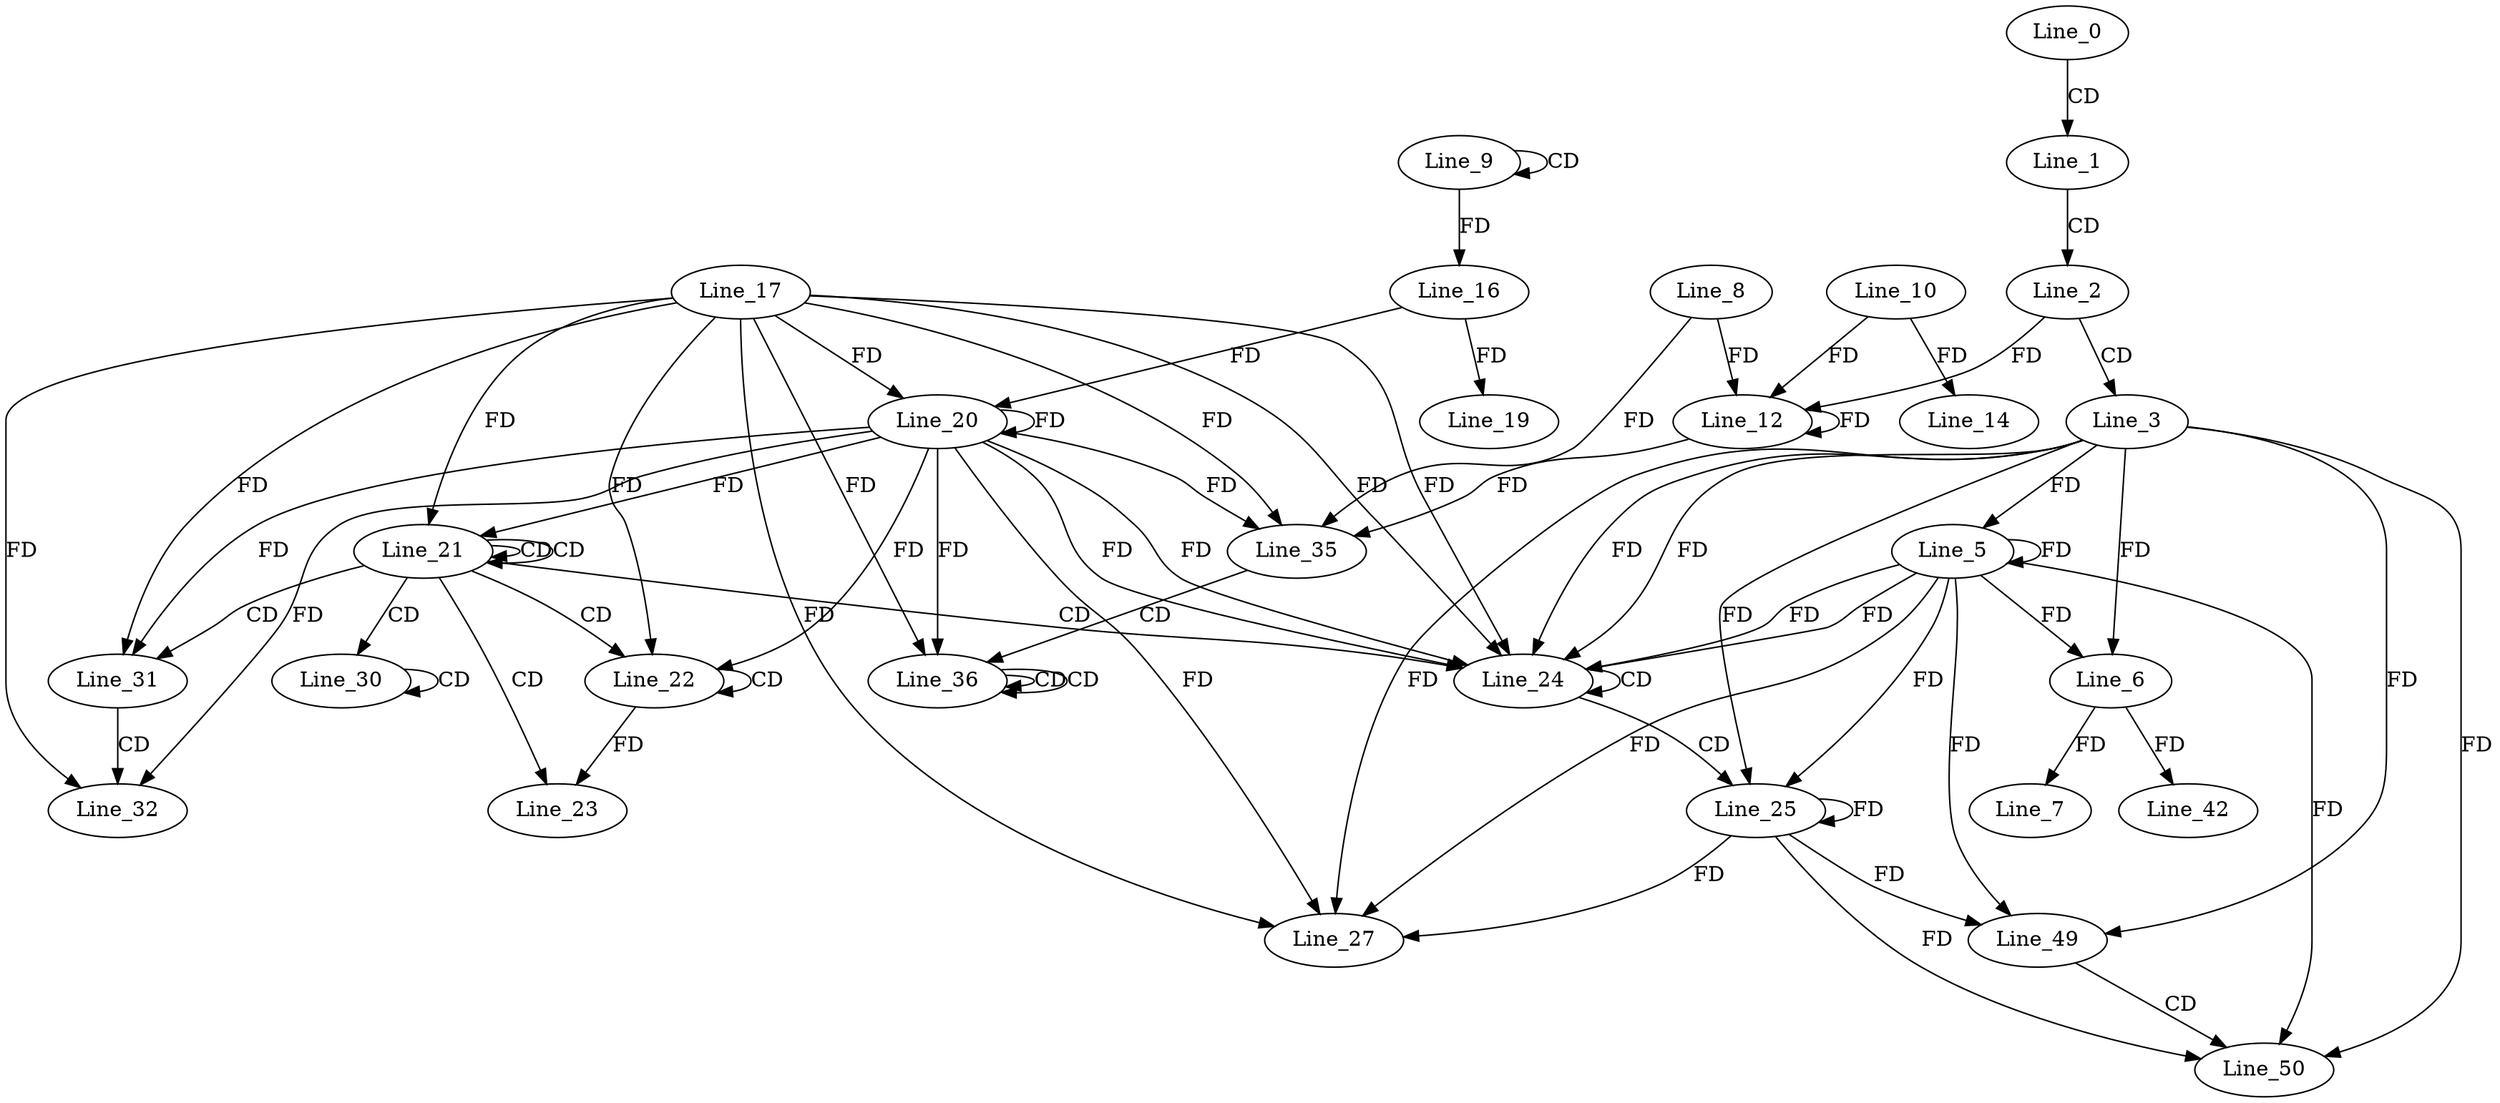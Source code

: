digraph G {
  Line_0;
  Line_1;
  Line_2;
  Line_3;
  Line_5;
  Line_5;
  Line_6;
  Line_6;
  Line_7;
  Line_9;
  Line_9;
  Line_8;
  Line_12;
  Line_12;
  Line_10;
  Line_14;
  Line_16;
  Line_16;
  Line_19;
  Line_17;
  Line_20;
  Line_20;
  Line_21;
  Line_21;
  Line_21;
  Line_22;
  Line_22;
  Line_23;
  Line_24;
  Line_24;
  Line_25;
  Line_27;
  Line_27;
  Line_30;
  Line_30;
  Line_31;
  Line_31;
  Line_32;
  Line_35;
  Line_35;
  Line_36;
  Line_36;
  Line_36;
  Line_42;
  Line_49;
  Line_50;
  Line_0 -> Line_1 [ label="CD" ];
  Line_1 -> Line_2 [ label="CD" ];
  Line_2 -> Line_3 [ label="CD" ];
  Line_3 -> Line_5 [ label="FD" ];
  Line_5 -> Line_5 [ label="FD" ];
  Line_3 -> Line_6 [ label="FD" ];
  Line_5 -> Line_6 [ label="FD" ];
  Line_6 -> Line_7 [ label="FD" ];
  Line_9 -> Line_9 [ label="CD" ];
  Line_8 -> Line_12 [ label="FD" ];
  Line_12 -> Line_12 [ label="FD" ];
  Line_2 -> Line_12 [ label="FD" ];
  Line_10 -> Line_12 [ label="FD" ];
  Line_10 -> Line_14 [ label="FD" ];
  Line_9 -> Line_16 [ label="FD" ];
  Line_16 -> Line_19 [ label="FD" ];
  Line_17 -> Line_20 [ label="FD" ];
  Line_20 -> Line_20 [ label="FD" ];
  Line_16 -> Line_20 [ label="FD" ];
  Line_21 -> Line_21 [ label="CD" ];
  Line_21 -> Line_21 [ label="CD" ];
  Line_17 -> Line_21 [ label="FD" ];
  Line_20 -> Line_21 [ label="FD" ];
  Line_21 -> Line_22 [ label="CD" ];
  Line_22 -> Line_22 [ label="CD" ];
  Line_17 -> Line_22 [ label="FD" ];
  Line_20 -> Line_22 [ label="FD" ];
  Line_21 -> Line_23 [ label="CD" ];
  Line_22 -> Line_23 [ label="FD" ];
  Line_21 -> Line_24 [ label="CD" ];
  Line_3 -> Line_24 [ label="FD" ];
  Line_5 -> Line_24 [ label="FD" ];
  Line_17 -> Line_24 [ label="FD" ];
  Line_20 -> Line_24 [ label="FD" ];
  Line_24 -> Line_24 [ label="CD" ];
  Line_3 -> Line_24 [ label="FD" ];
  Line_5 -> Line_24 [ label="FD" ];
  Line_17 -> Line_24 [ label="FD" ];
  Line_20 -> Line_24 [ label="FD" ];
  Line_24 -> Line_25 [ label="CD" ];
  Line_3 -> Line_25 [ label="FD" ];
  Line_5 -> Line_25 [ label="FD" ];
  Line_25 -> Line_25 [ label="FD" ];
  Line_3 -> Line_27 [ label="FD" ];
  Line_5 -> Line_27 [ label="FD" ];
  Line_25 -> Line_27 [ label="FD" ];
  Line_17 -> Line_27 [ label="FD" ];
  Line_20 -> Line_27 [ label="FD" ];
  Line_21 -> Line_30 [ label="CD" ];
  Line_30 -> Line_30 [ label="CD" ];
  Line_21 -> Line_31 [ label="CD" ];
  Line_17 -> Line_31 [ label="FD" ];
  Line_20 -> Line_31 [ label="FD" ];
  Line_31 -> Line_32 [ label="CD" ];
  Line_17 -> Line_32 [ label="FD" ];
  Line_20 -> Line_32 [ label="FD" ];
  Line_8 -> Line_35 [ label="FD" ];
  Line_12 -> Line_35 [ label="FD" ];
  Line_17 -> Line_35 [ label="FD" ];
  Line_20 -> Line_35 [ label="FD" ];
  Line_35 -> Line_36 [ label="CD" ];
  Line_36 -> Line_36 [ label="CD" ];
  Line_36 -> Line_36 [ label="CD" ];
  Line_17 -> Line_36 [ label="FD" ];
  Line_20 -> Line_36 [ label="FD" ];
  Line_6 -> Line_42 [ label="FD" ];
  Line_3 -> Line_49 [ label="FD" ];
  Line_5 -> Line_49 [ label="FD" ];
  Line_25 -> Line_49 [ label="FD" ];
  Line_49 -> Line_50 [ label="CD" ];
  Line_3 -> Line_50 [ label="FD" ];
  Line_5 -> Line_50 [ label="FD" ];
  Line_25 -> Line_50 [ label="FD" ];
}
